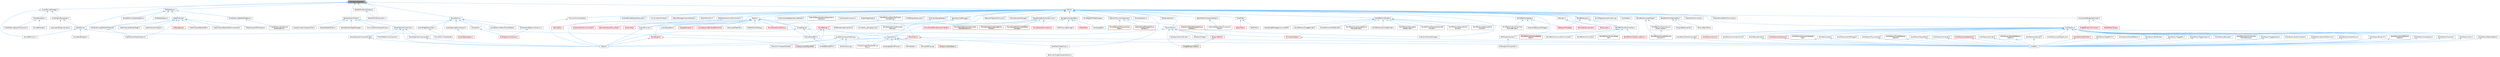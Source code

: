 digraph "AudioDeviceHandle.h"
{
 // INTERACTIVE_SVG=YES
 // LATEX_PDF_SIZE
  bgcolor="transparent";
  edge [fontname=Helvetica,fontsize=10,labelfontname=Helvetica,labelfontsize=10];
  node [fontname=Helvetica,fontsize=10,shape=box,height=0.2,width=0.4];
  Node1 [id="Node000001",label="AudioDeviceHandle.h",height=0.2,width=0.4,color="gray40", fillcolor="grey60", style="filled", fontcolor="black",tooltip=" "];
  Node1 -> Node2 [id="edge1_Node000001_Node000002",dir="back",color="steelblue1",style="solid",tooltip=" "];
  Node2 [id="Node000002",label="AudioDevice.h",height=0.2,width=0.4,color="grey40", fillcolor="white", style="filled",URL="$d7/ddb/AudioDevice_8h.html",tooltip=" "];
  Node2 -> Node3 [id="edge2_Node000002_Node000003",dir="back",color="steelblue1",style="solid",tooltip=" "];
  Node3 [id="Node000003",label="SoundDefinitions.h",height=0.2,width=0.4,color="grey40", fillcolor="white", style="filled",URL="$d4/da9/SoundDefinitions_8h.html",tooltip=" "];
  Node2 -> Node4 [id="edge3_Node000002_Node000004",dir="back",color="steelblue1",style="solid",tooltip=" "];
  Node4 [id="Node000004",label="SoundNodeDoppler.h",height=0.2,width=0.4,color="grey40", fillcolor="white", style="filled",URL="$d1/d51/SoundNodeDoppler_8h.html",tooltip=" "];
  Node2 -> Node5 [id="edge4_Node000002_Node000005",dir="back",color="steelblue1",style="solid",tooltip=" "];
  Node5 [id="Node000005",label="SoundSubmixGraphNode.h",height=0.2,width=0.4,color="grey40", fillcolor="white", style="filled",URL="$d5/d09/SoundSubmixGraphNode_8h.html",tooltip=" "];
  Node1 -> Node6 [id="edge5_Node000001_Node000006",dir="back",color="steelblue1",style="solid",tooltip=" "];
  Node6 [id="Node000006",label="AudioDeviceManager.h",height=0.2,width=0.4,color="grey40", fillcolor="white", style="filled",URL="$d2/ded/AudioDeviceManager_8h.html",tooltip=" "];
  Node6 -> Node7 [id="edge6_Node000006_Node000007",dir="back",color="steelblue1",style="solid",tooltip=" "];
  Node7 [id="Node000007",label="AudioEngineSubsystem.h",height=0.2,width=0.4,color="grey40", fillcolor="white", style="filled",URL="$d7/d17/AudioEngineSubsystem_8h.html",tooltip=" "];
  Node7 -> Node2 [id="edge7_Node000007_Node000002",dir="back",color="steelblue1",style="solid",tooltip=" "];
  Node7 -> Node8 [id="edge8_Node000007_Node000008",dir="back",color="steelblue1",style="solid",tooltip=" "];
  Node8 [id="Node000008",label="SubsystemBlueprintLibrary.h",height=0.2,width=0.4,color="grey40", fillcolor="white", style="filled",URL="$d1/dad/SubsystemBlueprintLibrary_8h.html",tooltip=" "];
  Node6 -> Node3 [id="edge9_Node000006_Node000003",dir="back",color="steelblue1",style="solid",tooltip=" "];
  Node6 -> Node9 [id="edge10_Node000006_Node000009",dir="back",color="steelblue1",style="solid",tooltip=" "];
  Node9 [id="Node000009",label="SoundGenerator.h",height=0.2,width=0.4,color="grey40", fillcolor="white", style="filled",URL="$d5/d12/Source_2Runtime_2Engine_2Classes_2Sound_2SoundGenerator_8h.html",tooltip=" "];
  Node9 -> Node10 [id="edge11_Node000009_Node000010",dir="back",color="steelblue1",style="solid",tooltip=" "];
  Node10 [id="Node000010",label="PixelStreamingAudioComponent.h",height=0.2,width=0.4,color="grey40", fillcolor="white", style="filled",URL="$df/d1c/PixelStreamingAudioComponent_8h.html",tooltip=" "];
  Node9 -> Node11 [id="edge12_Node000009_Node000011",dir="back",color="steelblue1",style="solid",tooltip=" "];
  Node11 [id="Node000011",label="SoundGenerator.h",height=0.2,width=0.4,color="grey40", fillcolor="white", style="filled",URL="$d8/d5b/Plugins_2Media_2PixelStreaming2_2Source_2PixelStreaming2_2Internal_2SoundGenerator_8h.html",tooltip=" "];
  Node1 -> Node12 [id="edge13_Node000001_Node000012",dir="back",color="steelblue1",style="solid",tooltip=" "];
  Node12 [id="Node000012",label="GameViewportClient.h",height=0.2,width=0.4,color="grey40", fillcolor="white", style="filled",URL="$d2/db9/GameViewportClient_8h.html",tooltip=" "];
  Node12 -> Node13 [id="edge14_Node000012_Node000013",dir="back",color="steelblue1",style="solid",tooltip=" "];
  Node13 [id="Node000013",label="CommonGameViewportClient.h",height=0.2,width=0.4,color="grey40", fillcolor="white", style="filled",URL="$da/dfc/CommonGameViewportClient_8h.html",tooltip=" "];
  Node12 -> Node14 [id="edge15_Node000012_Node000014",dir="back",color="steelblue1",style="solid",tooltip=" "];
  Node14 [id="Node000014",label="DisplayClusterViewportClient.h",height=0.2,width=0.4,color="grey40", fillcolor="white", style="filled",URL="$d5/de2/DisplayClusterViewportClient_8h.html",tooltip=" "];
  Node12 -> Node15 [id="edge16_Node000012_Node000015",dir="back",color="steelblue1",style="solid",tooltip=" "];
  Node15 [id="Node000015",label="EngineSharedPCH.h",height=0.2,width=0.4,color="grey40", fillcolor="white", style="filled",URL="$dc/dbb/EngineSharedPCH_8h.html",tooltip=" "];
  Node15 -> Node16 [id="edge17_Node000015_Node000016",dir="back",color="steelblue1",style="solid",tooltip=" "];
  Node16 [id="Node000016",label="UnrealEdSharedPCH.h",height=0.2,width=0.4,color="grey40", fillcolor="white", style="filled",URL="$d1/de6/UnrealEdSharedPCH_8h.html",tooltip=" "];
  Node12 -> Node17 [id="edge18_Node000012_Node000017",dir="back",color="steelblue1",style="solid",tooltip=" "];
  Node17 [id="Node000017",label="SGraphNodeK2Event.h",height=0.2,width=0.4,color="grey40", fillcolor="white", style="filled",URL="$de/d09/SGraphNodeK2Event_8h.html",tooltip=" "];
  Node12 -> Node18 [id="edge19_Node000012_Node000018",dir="back",color="steelblue1",style="solid",tooltip=" "];
  Node18 [id="Node000018",label="SceneCaptureComponent.h",height=0.2,width=0.4,color="grey40", fillcolor="white", style="filled",URL="$d2/d59/SceneCaptureComponent_8h.html",tooltip=" "];
  Node18 -> Node19 [id="edge20_Node000018_Node000019",dir="back",color="steelblue1",style="solid",tooltip=" "];
  Node19 [id="Node000019",label="Engine.h",height=0.2,width=0.4,color="grey40", fillcolor="white", style="filled",URL="$d1/d34/Public_2Engine_8h.html",tooltip=" "];
  Node18 -> Node20 [id="edge21_Node000018_Node000020",dir="back",color="steelblue1",style="solid",tooltip=" "];
  Node20 [id="Node000020",label="PlanarReflectionComponent.h",height=0.2,width=0.4,color="grey40", fillcolor="white", style="filled",URL="$db/d56/PlanarReflectionComponent_8h.html",tooltip=" "];
  Node18 -> Node21 [id="edge22_Node000018_Node000021",dir="back",color="steelblue1",style="solid",tooltip=" "];
  Node21 [id="Node000021",label="SceneCaptureComponent2D.h",height=0.2,width=0.4,color="grey40", fillcolor="white", style="filled",URL="$d1/dc3/SceneCaptureComponent2D_8h.html",tooltip=" "];
  Node21 -> Node19 [id="edge23_Node000021_Node000019",dir="back",color="steelblue1",style="solid",tooltip=" "];
  Node18 -> Node22 [id="edge24_Node000018_Node000022",dir="back",color="steelblue1",style="solid",tooltip=" "];
  Node22 [id="Node000022",label="SceneCaptureComponentCube.h",height=0.2,width=0.4,color="grey40", fillcolor="white", style="filled",URL="$db/d12/SceneCaptureComponentCube_8h.html",tooltip=" "];
  Node22 -> Node19 [id="edge25_Node000022_Node000019",dir="back",color="steelblue1",style="solid",tooltip=" "];
  Node12 -> Node23 [id="edge26_Node000012_Node000023",dir="back",color="steelblue1",style="solid",tooltip=" "];
  Node23 [id="Node000023",label="StereoRenderTargetManager.h",height=0.2,width=0.4,color="grey40", fillcolor="white", style="filled",URL="$d0/d18/StereoRenderTargetManager_8h.html",tooltip=" "];
  Node1 -> Node24 [id="edge27_Node000001_Node000024",dir="back",color="steelblue1",style="solid",tooltip=" "];
  Node24 [id="Node000024",label="MediaCapture.h",height=0.2,width=0.4,color="grey40", fillcolor="white", style="filled",URL="$d2/d9c/MediaCapture_8h.html",tooltip=" "];
  Node24 -> Node25 [id="edge28_Node000024_Node000025",dir="back",color="steelblue1",style="solid",tooltip=" "];
  Node25 [id="Node000025",label="FileMediaCapture.h",height=0.2,width=0.4,color="grey40", fillcolor="white", style="filled",URL="$da/d0b/FileMediaCapture_8h.html",tooltip=" "];
  Node24 -> Node26 [id="edge29_Node000024_Node000026",dir="back",color="steelblue1",style="solid",tooltip=" "];
  Node26 [id="Node000026",label="PixelStreaming2MediaIOCapture.h",height=0.2,width=0.4,color="grey40", fillcolor="white", style="filled",URL="$d3/d67/PixelStreaming2MediaIOCapture_8h.html",tooltip=" "];
  Node26 -> Node27 [id="edge30_Node000026_Node000027",dir="back",color="steelblue1",style="solid",tooltip=" "];
  Node27 [id="Node000027",label="VideoProducerMediaCapture.h",height=0.2,width=0.4,color="grey40", fillcolor="white", style="filled",URL="$db/df1/VideoProducerMediaCapture_8h.html",tooltip=" "];
  Node24 -> Node28 [id="edge31_Node000024_Node000028",dir="back",color="steelblue1",style="solid",tooltip=" "];
  Node28 [id="Node000028",label="PixelStreamingMediaIOCapture.h",height=0.2,width=0.4,color="grey40", fillcolor="white", style="filled",URL="$df/dfa/PixelStreamingMediaIOCapture_8h.html",tooltip=" "];
  Node28 -> Node29 [id="edge32_Node000028_Node000029",dir="back",color="steelblue1",style="solid",tooltip=" "];
  Node29 [id="Node000029",label="PixelStreamingVideoInput\lMediaCapture.h",height=0.2,width=0.4,color="grey40", fillcolor="white", style="filled",URL="$d1/dd3/PixelStreamingVideoInputMediaCapture_8h.html",tooltip=" "];
  Node24 -> Node30 [id="edge33_Node000024_Node000030",dir="back",color="steelblue1",style="solid",tooltip=" "];
  Node30 [id="Node000030",label="SharedMemoryMediaCapture.h",height=0.2,width=0.4,color="grey40", fillcolor="white", style="filled",URL="$d7/d60/SharedMemoryMediaCapture_8h.html",tooltip=" "];
  Node24 -> Node31 [id="edge34_Node000024_Node000031",dir="back",color="steelblue1",style="solid",tooltip=" "];
  Node31 [id="Node000031",label="VideoProducer.h",height=0.2,width=0.4,color="grey40", fillcolor="white", style="filled",URL="$da/d79/VideoProducer_8h.html",tooltip=" "];
  Node31 -> Node26 [id="edge35_Node000031_Node000026",dir="back",color="steelblue1",style="solid",tooltip=" "];
  Node31 -> Node32 [id="edge36_Node000031_Node000032",dir="back",color="steelblue1",style="solid",tooltip=" "];
  Node32 [id="Node000032",label="VideoCapturer.h",height=0.2,width=0.4,color="red", fillcolor="#FFF0F0", style="filled",URL="$d0/da2/VideoCapturer_8h.html",tooltip=" "];
  Node31 -> Node38 [id="edge37_Node000031_Node000038",dir="back",color="steelblue1",style="solid",tooltip=" "];
  Node38 [id="Node000038",label="VideoProducerBackBuffer.h",height=0.2,width=0.4,color="grey40", fillcolor="white", style="filled",URL="$d0/d18/VideoProducerBackBuffer_8h.html",tooltip=" "];
  Node31 -> Node39 [id="edge38_Node000031_Node000039",dir="back",color="steelblue1",style="solid",tooltip=" "];
  Node39 [id="Node000039",label="VideoProducerBackBufferComposited.h",height=0.2,width=0.4,color="grey40", fillcolor="white", style="filled",URL="$d5/d3e/VideoProducerBackBufferComposited_8h.html",tooltip=" "];
  Node31 -> Node27 [id="edge39_Node000031_Node000027",dir="back",color="steelblue1",style="solid",tooltip=" "];
  Node31 -> Node40 [id="edge40_Node000031_Node000040",dir="back",color="steelblue1",style="solid",tooltip=" "];
  Node40 [id="Node000040",label="VideoProducerPIEViewport.h",height=0.2,width=0.4,color="grey40", fillcolor="white", style="filled",URL="$dc/df8/VideoProducerPIEViewport_8h.html",tooltip=" "];
  Node31 -> Node41 [id="edge41_Node000031_Node000041",dir="back",color="steelblue1",style="solid",tooltip=" "];
  Node41 [id="Node000041",label="VideoProducerRenderTarget.h",height=0.2,width=0.4,color="grey40", fillcolor="white", style="filled",URL="$de/df9/VideoProducerRenderTarget_8h.html",tooltip=" "];
  Node31 -> Node42 [id="edge42_Node000031_Node000042",dir="back",color="steelblue1",style="solid",tooltip=" "];
  Node42 [id="Node000042",label="VideoProducerViewport.h",height=0.2,width=0.4,color="grey40", fillcolor="white", style="filled",URL="$d8/d79/VideoProducerViewport_8h.html",tooltip=" "];
  Node1 -> Node43 [id="edge43_Node000001_Node000043",dir="back",color="steelblue1",style="solid",tooltip=" "];
  Node43 [id="Node000043",label="MediaIOCoreAudioOutput.h",height=0.2,width=0.4,color="grey40", fillcolor="white", style="filled",URL="$d5/d5d/MediaIOCoreAudioOutput_8h.html",tooltip=" "];
  Node43 -> Node44 [id="edge44_Node000043_Node000044",dir="back",color="steelblue1",style="solid",tooltip=" "];
  Node44 [id="Node000044",label="MediaIOCoreSubsystem.h",height=0.2,width=0.4,color="grey40", fillcolor="white", style="filled",URL="$de/dd6/MediaIOCoreSubsystem_8h.html",tooltip=" "];
  Node1 -> Node44 [id="edge45_Node000001_Node000044",dir="back",color="steelblue1",style="solid",tooltip=" "];
  Node1 -> Node45 [id="edge46_Node000001_Node000045",dir="back",color="steelblue1",style="solid",tooltip=" "];
  Node45 [id="Node000045",label="SoundSubmix.h",height=0.2,width=0.4,color="grey40", fillcolor="white", style="filled",URL="$d9/db4/SoundSubmix_8h.html",tooltip=" "];
  Node45 -> Node46 [id="edge47_Node000045_Node000046",dir="back",color="steelblue1",style="solid",tooltip=" "];
  Node46 [id="Node000046",label="AudioSpectrogramViewport.h",height=0.2,width=0.4,color="grey40", fillcolor="white", style="filled",URL="$d9/d19/AudioSpectrogramViewport_8h.html",tooltip=" "];
  Node46 -> Node47 [id="edge48_Node000046_Node000047",dir="back",color="steelblue1",style="solid",tooltip=" "];
  Node47 [id="Node000047",label="SAudioSpectrogram.h",height=0.2,width=0.4,color="red", fillcolor="#FFF0F0", style="filled",URL="$dc/de0/SAudioSpectrogram_8h.html",tooltip=" "];
  Node45 -> Node49 [id="edge49_Node000045_Node000049",dir="back",color="steelblue1",style="solid",tooltip=" "];
  Node49 [id="Node000049",label="AudioWidgetSubsystem.h",height=0.2,width=0.4,color="grey40", fillcolor="white", style="filled",URL="$de/d1b/AudioWidgetSubsystem_8h.html",tooltip=" "];
  Node49 -> Node5 [id="edge50_Node000049_Node000005",dir="back",color="steelblue1",style="solid",tooltip=" "];
  Node45 -> Node50 [id="edge51_Node000045_Node000050",dir="back",color="steelblue1",style="solid",tooltip=" "];
  Node50 [id="Node000050",label="ConstantQ.h",height=0.2,width=0.4,color="grey40", fillcolor="white", style="filled",URL="$de/d9f/ConstantQ_8h.html",tooltip=" "];
  Node50 -> Node51 [id="edge52_Node000050_Node000051",dir="back",color="steelblue1",style="solid",tooltip=" "];
  Node51 [id="Node000051",label="AudioSpectrumAnalyzer.h",height=0.2,width=0.4,color="red", fillcolor="#FFF0F0", style="filled",URL="$de/dae/AudioSpectrumAnalyzer_8h.html",tooltip=" "];
  Node45 -> Node52 [id="edge53_Node000045_Node000052",dir="back",color="steelblue1",style="solid",tooltip=" "];
  Node52 [id="Node000052",label="SoundSubmixDefaultColorPalette.h",height=0.2,width=0.4,color="grey40", fillcolor="white", style="filled",URL="$d0/df9/SoundSubmixDefaultColorPalette_8h.html",tooltip=" "];
  Node45 -> Node5 [id="edge54_Node000045_Node000005",dir="back",color="steelblue1",style="solid",tooltip=" "];
  Node45 -> Node53 [id="edge55_Node000045_Node000053",dir="back",color="steelblue1",style="solid",tooltip=" "];
  Node53 [id="Node000053",label="SynesthesiaSpectrumAnalysis.h",height=0.2,width=0.4,color="grey40", fillcolor="white", style="filled",URL="$d7/d2c/SynesthesiaSpectrumAnalysis_8h.html",tooltip=" "];
  Node53 -> Node51 [id="edge56_Node000053_Node000051",dir="back",color="steelblue1",style="solid",tooltip=" "];
  Node1 -> Node54 [id="edge57_Node000001_Node000054",dir="back",color="steelblue1",style="solid",tooltip=" "];
  Node54 [id="Node000054",label="World.h",height=0.2,width=0.4,color="grey40", fillcolor="white", style="filled",URL="$dd/d5b/World_8h.html",tooltip=" "];
  Node54 -> Node55 [id="edge58_Node000054_Node000055",dir="back",color="steelblue1",style="solid",tooltip=" "];
  Node55 [id="Node000055",label="AIPerceptionSystem.h",height=0.2,width=0.4,color="grey40", fillcolor="white", style="filled",URL="$d0/d08/AIPerceptionSystem_8h.html",tooltip=" "];
  Node55 -> Node56 [id="edge59_Node000055_Node000056",dir="back",color="steelblue1",style="solid",tooltip=" "];
  Node56 [id="Node000056",label="AIPerceptionComponent.h",height=0.2,width=0.4,color="grey40", fillcolor="white", style="filled",URL="$d6/d0a/AIPerceptionComponent_8h.html",tooltip=" "];
  Node54 -> Node57 [id="edge60_Node000054_Node000057",dir="back",color="steelblue1",style="solid",tooltip=" "];
  Node57 [id="Node000057",label="AISystem.h",height=0.2,width=0.4,color="grey40", fillcolor="white", style="filled",URL="$d0/d71/AISystem_8h.html",tooltip=" "];
  Node57 -> Node58 [id="edge61_Node000057_Node000058",dir="back",color="steelblue1",style="solid",tooltip=" "];
  Node58 [id="Node000058",label="AISubsystem.h",height=0.2,width=0.4,color="red", fillcolor="#FFF0F0", style="filled",URL="$d0/d50/AISubsystem_8h.html",tooltip=" "];
  Node58 -> Node55 [id="edge62_Node000058_Node000055",dir="back",color="steelblue1",style="solid",tooltip=" "];
  Node57 -> Node60 [id="edge63_Node000057_Node000060",dir="back",color="steelblue1",style="solid",tooltip=" "];
  Node60 [id="Node000060",label="BlackboardComponent.h",height=0.2,width=0.4,color="red", fillcolor="#FFF0F0", style="filled",URL="$d9/d2d/BlackboardComponent_8h.html",tooltip=" "];
  Node54 -> Node86 [id="edge64_Node000054_Node000086",dir="back",color="steelblue1",style="solid",tooltip=" "];
  Node86 [id="Node000086",label="ActorFactory.h",height=0.2,width=0.4,color="grey40", fillcolor="white", style="filled",URL="$d7/dae/ActorFactory_8h.html",tooltip=" "];
  Node86 -> Node87 [id="edge65_Node000086_Node000087",dir="back",color="steelblue1",style="solid",tooltip=" "];
  Node87 [id="Node000087",label="ActorFactoryAmbientSound.h",height=0.2,width=0.4,color="grey40", fillcolor="white", style="filled",URL="$dc/d73/ActorFactoryAmbientSound_8h.html",tooltip=" "];
  Node87 -> Node88 [id="edge66_Node000087_Node000088",dir="back",color="steelblue1",style="solid",tooltip=" "];
  Node88 [id="Node000088",label="UnrealEd.h",height=0.2,width=0.4,color="grey40", fillcolor="white", style="filled",URL="$d2/d5f/UnrealEd_8h.html",tooltip=" "];
  Node86 -> Node89 [id="edge67_Node000086_Node000089",dir="back",color="steelblue1",style="solid",tooltip=" "];
  Node89 [id="Node000089",label="ActorFactoryBlueprint.h",height=0.2,width=0.4,color="grey40", fillcolor="white", style="filled",URL="$d8/df5/ActorFactoryBlueprint_8h.html",tooltip=" "];
  Node89 -> Node88 [id="edge68_Node000089_Node000088",dir="back",color="steelblue1",style="solid",tooltip=" "];
  Node86 -> Node90 [id="edge69_Node000086_Node000090",dir="back",color="steelblue1",style="solid",tooltip=" "];
  Node90 [id="Node000090",label="ActorFactoryBoxReflection\lCapture.h",height=0.2,width=0.4,color="grey40", fillcolor="white", style="filled",URL="$dd/d97/ActorFactoryBoxReflectionCapture_8h.html",tooltip=" "];
  Node90 -> Node88 [id="edge70_Node000090_Node000088",dir="back",color="steelblue1",style="solid",tooltip=" "];
  Node86 -> Node91 [id="edge71_Node000086_Node000091",dir="back",color="steelblue1",style="solid",tooltip=" "];
  Node91 [id="Node000091",label="ActorFactoryCacheManager.h",height=0.2,width=0.4,color="grey40", fillcolor="white", style="filled",URL="$da/d58/ActorFactoryCacheManager_8h.html",tooltip=" "];
  Node86 -> Node92 [id="edge72_Node000086_Node000092",dir="back",color="steelblue1",style="solid",tooltip=" "];
  Node92 [id="Node000092",label="ActorFactoryCameraActor.h",height=0.2,width=0.4,color="grey40", fillcolor="white", style="filled",URL="$df/db7/ActorFactoryCameraActor_8h.html",tooltip=" "];
  Node92 -> Node88 [id="edge73_Node000092_Node000088",dir="back",color="steelblue1",style="solid",tooltip=" "];
  Node86 -> Node93 [id="edge74_Node000086_Node000093",dir="back",color="steelblue1",style="solid",tooltip=" "];
  Node93 [id="Node000093",label="ActorFactoryCharacter.h",height=0.2,width=0.4,color="grey40", fillcolor="white", style="filled",URL="$d9/db9/ActorFactoryCharacter_8h.html",tooltip=" "];
  Node93 -> Node88 [id="edge75_Node000093_Node000088",dir="back",color="steelblue1",style="solid",tooltip=" "];
  Node86 -> Node94 [id="edge76_Node000086_Node000094",dir="back",color="steelblue1",style="solid",tooltip=" "];
  Node94 [id="Node000094",label="ActorFactoryClass.h",height=0.2,width=0.4,color="grey40", fillcolor="white", style="filled",URL="$d8/df5/ActorFactoryClass_8h.html",tooltip=" "];
  Node94 -> Node88 [id="edge77_Node000094_Node000088",dir="back",color="steelblue1",style="solid",tooltip=" "];
  Node86 -> Node95 [id="edge78_Node000086_Node000095",dir="back",color="steelblue1",style="solid",tooltip=" "];
  Node95 [id="Node000095",label="ActorFactoryDeferredDecal.h",height=0.2,width=0.4,color="grey40", fillcolor="white", style="filled",URL="$d3/db3/ActorFactoryDeferredDecal_8h.html",tooltip=" "];
  Node95 -> Node88 [id="edge79_Node000095_Node000088",dir="back",color="steelblue1",style="solid",tooltip=" "];
  Node86 -> Node96 [id="edge80_Node000086_Node000096",dir="back",color="steelblue1",style="solid",tooltip=" "];
  Node96 [id="Node000096",label="ActorFactoryDirectionalLight.h",height=0.2,width=0.4,color="grey40", fillcolor="white", style="filled",URL="$d3/d54/ActorFactoryDirectionalLight_8h.html",tooltip=" "];
  Node96 -> Node88 [id="edge81_Node000096_Node000088",dir="back",color="steelblue1",style="solid",tooltip=" "];
  Node86 -> Node97 [id="edge82_Node000086_Node000097",dir="back",color="steelblue1",style="solid",tooltip=" "];
  Node97 [id="Node000097",label="ActorFactoryEmitter.h",height=0.2,width=0.4,color="grey40", fillcolor="white", style="filled",URL="$df/d95/ActorFactoryEmitter_8h.html",tooltip=" "];
  Node97 -> Node88 [id="edge83_Node000097_Node000088",dir="back",color="steelblue1",style="solid",tooltip=" "];
  Node86 -> Node98 [id="edge84_Node000086_Node000098",dir="back",color="steelblue1",style="solid",tooltip=" "];
  Node98 [id="Node000098",label="ActorFactoryEmptyActor.h",height=0.2,width=0.4,color="red", fillcolor="#FFF0F0", style="filled",URL="$df/d92/ActorFactoryEmptyActor_8h.html",tooltip=" "];
  Node98 -> Node88 [id="edge85_Node000098_Node000088",dir="back",color="steelblue1",style="solid",tooltip=" "];
  Node86 -> Node100 [id="edge86_Node000086_Node000100",dir="back",color="steelblue1",style="solid",tooltip=" "];
  Node100 [id="Node000100",label="ActorFactoryExponentialHeight\lFog.h",height=0.2,width=0.4,color="grey40", fillcolor="white", style="filled",URL="$de/d15/ActorFactoryExponentialHeightFog_8h.html",tooltip=" "];
  Node100 -> Node88 [id="edge87_Node000100_Node000088",dir="back",color="steelblue1",style="solid",tooltip=" "];
  Node86 -> Node101 [id="edge88_Node000086_Node000101",dir="back",color="steelblue1",style="solid",tooltip=" "];
  Node101 [id="Node000101",label="ActorFactoryLocalFogVolume.h",height=0.2,width=0.4,color="grey40", fillcolor="white", style="filled",URL="$dc/db2/ActorFactoryLocalFogVolume_8h.html",tooltip=" "];
  Node86 -> Node102 [id="edge89_Node000086_Node000102",dir="back",color="steelblue1",style="solid",tooltip=" "];
  Node102 [id="Node000102",label="ActorFactoryNote.h",height=0.2,width=0.4,color="grey40", fillcolor="white", style="filled",URL="$da/d8c/ActorFactoryNote_8h.html",tooltip=" "];
  Node102 -> Node88 [id="edge90_Node000102_Node000088",dir="back",color="steelblue1",style="solid",tooltip=" "];
  Node86 -> Node103 [id="edge91_Node000086_Node000103",dir="back",color="steelblue1",style="solid",tooltip=" "];
  Node103 [id="Node000103",label="ActorFactoryPhysicsAsset.h",height=0.2,width=0.4,color="grey40", fillcolor="white", style="filled",URL="$d0/d58/ActorFactoryPhysicsAsset_8h.html",tooltip=" "];
  Node103 -> Node88 [id="edge92_Node000103_Node000088",dir="back",color="steelblue1",style="solid",tooltip=" "];
  Node86 -> Node104 [id="edge93_Node000086_Node000104",dir="back",color="steelblue1",style="solid",tooltip=" "];
  Node104 [id="Node000104",label="ActorFactoryPlanarReflection.h",height=0.2,width=0.4,color="grey40", fillcolor="white", style="filled",URL="$d0/d1d/ActorFactoryPlanarReflection_8h.html",tooltip=" "];
  Node86 -> Node105 [id="edge94_Node000086_Node000105",dir="back",color="steelblue1",style="solid",tooltip=" "];
  Node105 [id="Node000105",label="ActorFactoryPlaneReflection\lCapture.h",height=0.2,width=0.4,color="grey40", fillcolor="white", style="filled",URL="$d8/dfd/ActorFactoryPlaneReflectionCapture_8h.html",tooltip=" "];
  Node105 -> Node88 [id="edge95_Node000105_Node000088",dir="back",color="steelblue1",style="solid",tooltip=" "];
  Node86 -> Node106 [id="edge96_Node000086_Node000106",dir="back",color="steelblue1",style="solid",tooltip=" "];
  Node106 [id="Node000106",label="ActorFactoryPlayerStart.h",height=0.2,width=0.4,color="grey40", fillcolor="white", style="filled",URL="$d8/d7e/ActorFactoryPlayerStart_8h.html",tooltip=" "];
  Node106 -> Node88 [id="edge97_Node000106_Node000088",dir="back",color="steelblue1",style="solid",tooltip=" "];
  Node86 -> Node107 [id="edge98_Node000086_Node000107",dir="back",color="steelblue1",style="solid",tooltip=" "];
  Node107 [id="Node000107",label="ActorFactoryPointLight.h",height=0.2,width=0.4,color="grey40", fillcolor="white", style="filled",URL="$d5/d37/ActorFactoryPointLight_8h.html",tooltip=" "];
  Node107 -> Node88 [id="edge99_Node000107_Node000088",dir="back",color="steelblue1",style="solid",tooltip=" "];
  Node86 -> Node108 [id="edge100_Node000086_Node000108",dir="back",color="steelblue1",style="solid",tooltip=" "];
  Node108 [id="Node000108",label="ActorFactoryRectLight.h",height=0.2,width=0.4,color="grey40", fillcolor="white", style="filled",URL="$d1/d97/ActorFactoryRectLight_8h.html",tooltip=" "];
  Node86 -> Node109 [id="edge101_Node000086_Node000109",dir="back",color="steelblue1",style="solid",tooltip=" "];
  Node109 [id="Node000109",label="ActorFactoryRuntimeVirtual\lTextureVolume.h",height=0.2,width=0.4,color="grey40", fillcolor="white", style="filled",URL="$d6/dd7/ActorFactoryRuntimeVirtualTextureVolume_8h.html",tooltip=" "];
  Node86 -> Node110 [id="edge102_Node000086_Node000110",dir="back",color="steelblue1",style="solid",tooltip=" "];
  Node110 [id="Node000110",label="ActorFactorySkeletalMesh.h",height=0.2,width=0.4,color="red", fillcolor="#FFF0F0", style="filled",URL="$d7/dbb/ActorFactorySkeletalMesh_8h.html",tooltip=" "];
  Node110 -> Node88 [id="edge103_Node000110_Node000088",dir="back",color="steelblue1",style="solid",tooltip=" "];
  Node86 -> Node112 [id="edge104_Node000086_Node000112",dir="back",color="steelblue1",style="solid",tooltip=" "];
  Node112 [id="Node000112",label="ActorFactorySkyAtmosphere.h",height=0.2,width=0.4,color="grey40", fillcolor="white", style="filled",URL="$d2/d7c/ActorFactorySkyAtmosphere_8h.html",tooltip=" "];
  Node86 -> Node113 [id="edge105_Node000086_Node000113",dir="back",color="steelblue1",style="solid",tooltip=" "];
  Node113 [id="Node000113",label="ActorFactorySkyLight.h",height=0.2,width=0.4,color="grey40", fillcolor="white", style="filled",URL="$d2/d21/ActorFactorySkyLight_8h.html",tooltip=" "];
  Node113 -> Node88 [id="edge106_Node000113_Node000088",dir="back",color="steelblue1",style="solid",tooltip=" "];
  Node86 -> Node114 [id="edge107_Node000086_Node000114",dir="back",color="steelblue1",style="solid",tooltip=" "];
  Node114 [id="Node000114",label="ActorFactorySphereReflection\lCapture.h",height=0.2,width=0.4,color="grey40", fillcolor="white", style="filled",URL="$de/db8/ActorFactorySphereReflectionCapture_8h.html",tooltip=" "];
  Node114 -> Node88 [id="edge108_Node000114_Node000088",dir="back",color="steelblue1",style="solid",tooltip=" "];
  Node86 -> Node115 [id="edge109_Node000086_Node000115",dir="back",color="steelblue1",style="solid",tooltip=" "];
  Node115 [id="Node000115",label="ActorFactorySpotLight.h",height=0.2,width=0.4,color="grey40", fillcolor="white", style="filled",URL="$d6/d7f/ActorFactorySpotLight_8h.html",tooltip=" "];
  Node115 -> Node88 [id="edge110_Node000115_Node000088",dir="back",color="steelblue1",style="solid",tooltip=" "];
  Node86 -> Node116 [id="edge111_Node000086_Node000116",dir="back",color="steelblue1",style="solid",tooltip=" "];
  Node116 [id="Node000116",label="ActorFactoryStaticMesh.h",height=0.2,width=0.4,color="red", fillcolor="#FFF0F0", style="filled",URL="$d2/dd1/ActorFactoryStaticMesh_8h.html",tooltip=" "];
  Node116 -> Node88 [id="edge112_Node000116_Node000088",dir="back",color="steelblue1",style="solid",tooltip=" "];
  Node86 -> Node119 [id="edge113_Node000086_Node000119",dir="back",color="steelblue1",style="solid",tooltip=" "];
  Node119 [id="Node000119",label="ActorFactoryTargetPoint.h",height=0.2,width=0.4,color="grey40", fillcolor="white", style="filled",URL="$db/d69/ActorFactoryTargetPoint_8h.html",tooltip=" "];
  Node119 -> Node88 [id="edge114_Node000119_Node000088",dir="back",color="steelblue1",style="solid",tooltip=" "];
  Node86 -> Node120 [id="edge115_Node000086_Node000120",dir="back",color="steelblue1",style="solid",tooltip=" "];
  Node120 [id="Node000120",label="ActorFactoryTextRender.h",height=0.2,width=0.4,color="grey40", fillcolor="white", style="filled",URL="$d8/d4c/ActorFactoryTextRender_8h.html",tooltip=" "];
  Node120 -> Node88 [id="edge116_Node000120_Node000088",dir="back",color="steelblue1",style="solid",tooltip=" "];
  Node86 -> Node121 [id="edge117_Node000086_Node000121",dir="back",color="steelblue1",style="solid",tooltip=" "];
  Node121 [id="Node000121",label="ActorFactoryTriggerBox.h",height=0.2,width=0.4,color="grey40", fillcolor="white", style="filled",URL="$d9/dbe/ActorFactoryTriggerBox_8h.html",tooltip=" "];
  Node121 -> Node88 [id="edge118_Node000121_Node000088",dir="back",color="steelblue1",style="solid",tooltip=" "];
  Node86 -> Node122 [id="edge119_Node000086_Node000122",dir="back",color="steelblue1",style="solid",tooltip=" "];
  Node122 [id="Node000122",label="ActorFactoryTriggerCapsule.h",height=0.2,width=0.4,color="grey40", fillcolor="white", style="filled",URL="$dd/d0f/ActorFactoryTriggerCapsule_8h.html",tooltip=" "];
  Node122 -> Node88 [id="edge120_Node000122_Node000088",dir="back",color="steelblue1",style="solid",tooltip=" "];
  Node86 -> Node123 [id="edge121_Node000086_Node000123",dir="back",color="steelblue1",style="solid",tooltip=" "];
  Node123 [id="Node000123",label="ActorFactoryTriggerSphere.h",height=0.2,width=0.4,color="grey40", fillcolor="white", style="filled",URL="$d9/dbe/ActorFactoryTriggerSphere_8h.html",tooltip=" "];
  Node123 -> Node88 [id="edge122_Node000123_Node000088",dir="back",color="steelblue1",style="solid",tooltip=" "];
  Node86 -> Node124 [id="edge123_Node000086_Node000124",dir="back",color="steelblue1",style="solid",tooltip=" "];
  Node124 [id="Node000124",label="ActorFactoryVectorFieldVolume.h",height=0.2,width=0.4,color="grey40", fillcolor="white", style="filled",URL="$d9/d89/ActorFactoryVectorFieldVolume_8h.html",tooltip=" "];
  Node124 -> Node88 [id="edge124_Node000124_Node000088",dir="back",color="steelblue1",style="solid",tooltip=" "];
  Node86 -> Node125 [id="edge125_Node000086_Node000125",dir="back",color="steelblue1",style="solid",tooltip=" "];
  Node125 [id="Node000125",label="ActorFactoryVolume.h",height=0.2,width=0.4,color="red", fillcolor="#FFF0F0", style="filled",URL="$df/d08/ActorFactoryVolume_8h.html",tooltip=" "];
  Node86 -> Node129 [id="edge126_Node000086_Node000129",dir="back",color="steelblue1",style="solid",tooltip=" "];
  Node129 [id="Node000129",label="ActorFactoryVolumetricCloud.h",height=0.2,width=0.4,color="grey40", fillcolor="white", style="filled",URL="$d5/da1/ActorFactoryVolumetricCloud_8h.html",tooltip=" "];
  Node86 -> Node88 [id="edge127_Node000086_Node000088",dir="back",color="steelblue1",style="solid",tooltip=" "];
  Node54 -> Node130 [id="edge128_Node000054_Node000130",dir="back",color="steelblue1",style="solid",tooltip=" "];
  Node130 [id="Node000130",label="AsyncRegisterLevelContext.cpp",height=0.2,width=0.4,color="grey40", fillcolor="white", style="filled",URL="$da/df8/AsyncRegisterLevelContext_8cpp.html",tooltip=" "];
  Node54 -> Node131 [id="edge129_Node000054_Node000131",dir="back",color="steelblue1",style="solid",tooltip=" "];
  Node131 [id="Node000131",label="AudioMeter.h",height=0.2,width=0.4,color="grey40", fillcolor="white", style="filled",URL="$de/db0/AudioMeter_8h.html",tooltip=" "];
  Node54 -> Node132 [id="edge130_Node000054_Node000132",dir="back",color="steelblue1",style="solid",tooltip=" "];
  Node132 [id="Node000132",label="BaseMeshFromSplinesTool.h",height=0.2,width=0.4,color="grey40", fillcolor="white", style="filled",URL="$da/d31/BaseMeshFromSplinesTool_8h.html",tooltip=" "];
  Node132 -> Node133 [id="edge131_Node000132_Node000133",dir="back",color="steelblue1",style="solid",tooltip=" "];
  Node133 [id="Node000133",label="RevolveSplineTool.h",height=0.2,width=0.4,color="grey40", fillcolor="white", style="filled",URL="$d3/d36/RevolveSplineTool_8h.html",tooltip=" "];
  Node132 -> Node134 [id="edge132_Node000132_Node000134",dir="back",color="steelblue1",style="solid",tooltip=" "];
  Node134 [id="Node000134",label="TriangulateSplinesTool.h",height=0.2,width=0.4,color="grey40", fillcolor="white", style="filled",URL="$d9/de6/TriangulateSplinesTool_8h.html",tooltip=" "];
  Node54 -> Node135 [id="edge133_Node000054_Node000135",dir="back",color="steelblue1",style="solid",tooltip=" "];
  Node135 [id="Node000135",label="BookMarkTypeActions.h",height=0.2,width=0.4,color="grey40", fillcolor="white", style="filled",URL="$d0/d2f/BookMarkTypeActions_8h.html",tooltip=" "];
  Node135 -> Node136 [id="edge134_Node000135_Node000136",dir="back",color="steelblue1",style="solid",tooltip=" "];
  Node136 [id="Node000136",label="BookmarkSingleViewportActions.h",height=0.2,width=0.4,color="grey40", fillcolor="white", style="filled",URL="$d3/dd5/BookmarkSingleViewportActions_8h.html",tooltip=" "];
  Node54 -> Node137 [id="edge135_Node000054_Node000137",dir="back",color="steelblue1",style="solid",tooltip=" "];
  Node137 [id="Node000137",label="ChaosFleshCommands.h",height=0.2,width=0.4,color="grey40", fillcolor="white", style="filled",URL="$d9/db1/ChaosFleshCommands_8h.html",tooltip=" "];
  Node54 -> Node138 [id="edge136_Node000054_Node000138",dir="back",color="steelblue1",style="solid",tooltip=" "];
  Node138 [id="Node000138",label="ChaosSimModuleManager.h",height=0.2,width=0.4,color="grey40", fillcolor="white", style="filled",URL="$d7/dd1/ChaosSimModuleManager_8h.html",tooltip=" "];
  Node54 -> Node139 [id="edge137_Node000054_Node000139",dir="back",color="steelblue1",style="solid",tooltip=" "];
  Node139 [id="Node000139",label="ChaosVehiclesEditorCommands.h",height=0.2,width=0.4,color="grey40", fillcolor="white", style="filled",URL="$de/dbf/ChaosVehiclesEditorCommands_8h.html",tooltip=" "];
  Node54 -> Node140 [id="edge138_Node000054_Node000140",dir="back",color="steelblue1",style="solid",tooltip=" "];
  Node140 [id="Node000140",label="ComponentReregisterContext.h",height=0.2,width=0.4,color="grey40", fillcolor="white", style="filled",URL="$de/d6e/ComponentReregisterContext_8h.html",tooltip=" "];
  Node140 -> Node141 [id="edge139_Node000140_Node000141",dir="back",color="steelblue1",style="solid",tooltip=" "];
  Node141 [id="Node000141",label="SkeletalMeshTypes.h",height=0.2,width=0.4,color="red", fillcolor="#FFF0F0", style="filled",URL="$d5/d0c/SkeletalMeshTypes_8h.html",tooltip=" "];
  Node140 -> Node182 [id="edge140_Node000140_Node000182",dir="back",color="steelblue1",style="solid",tooltip=" "];
  Node182 [id="Node000182",label="WidgetBlueprintCompiler.h",height=0.2,width=0.4,color="red", fillcolor="#FFF0F0", style="filled",URL="$d9/d6b/WidgetBlueprintCompiler_8h.html",tooltip=" "];
  Node54 -> Node185 [id="edge141_Node000054_Node000185",dir="back",color="steelblue1",style="solid",tooltip=" "];
  Node185 [id="Node000185",label="ContentBundleEngineSubsystem.h",height=0.2,width=0.4,color="grey40", fillcolor="white", style="filled",URL="$d5/d9b/ContentBundleEngineSubsystem_8h.html",tooltip=" "];
  Node54 -> Node186 [id="edge142_Node000054_Node000186",dir="back",color="steelblue1",style="solid",tooltip=" "];
  Node186 [id="Node000186",label="CurveLinearColorAtlas.h",height=0.2,width=0.4,color="grey40", fillcolor="white", style="filled",URL="$dd/d63/CurveLinearColorAtlas_8h.html",tooltip=" "];
  Node54 -> Node187 [id="edge143_Node000054_Node000187",dir="back",color="steelblue1",style="solid",tooltip=" "];
  Node187 [id="Node000187",label="DefaultManagerInstanceTracker.h",height=0.2,width=0.4,color="grey40", fillcolor="white", style="filled",URL="$d4/d29/DefaultManagerInstanceTracker_8h.html",tooltip=" "];
  Node54 -> Node188 [id="edge144_Node000054_Node000188",dir="back",color="steelblue1",style="solid",tooltip=" "];
  Node188 [id="Node000188",label="EdModeInteractiveToolsContext.h",height=0.2,width=0.4,color="grey40", fillcolor="white", style="filled",URL="$d7/da4/EdModeInteractiveToolsContext_8h.html",tooltip=" "];
  Node188 -> Node189 [id="edge145_Node000188_Node000189",dir="back",color="steelblue1",style="solid",tooltip=" "];
  Node189 [id="Node000189",label="FractureTool.h",height=0.2,width=0.4,color="red", fillcolor="#FFF0F0", style="filled",URL="$d4/d30/FractureTool_8h.html",tooltip=" "];
  Node54 -> Node191 [id="edge146_Node000054_Node000191",dir="back",color="steelblue1",style="solid",tooltip=" "];
  Node191 [id="Node000191",label="EditorWorldUtils.h",height=0.2,width=0.4,color="grey40", fillcolor="white", style="filled",URL="$dc/d0a/EditorWorldUtils_8h.html",tooltip=" "];
  Node54 -> Node192 [id="edge147_Node000054_Node000192",dir="back",color="steelblue1",style="solid",tooltip=" "];
  Node192 [id="Node000192",label="Engine.h",height=0.2,width=0.4,color="grey40", fillcolor="white", style="filled",URL="$d0/de7/Classes_2Engine_2Engine_8h.html",tooltip=" "];
  Node192 -> Node193 [id="edge148_Node000192_Node000193",dir="back",color="steelblue1",style="solid",tooltip=" "];
  Node193 [id="Node000193",label="AudioDebugDraw.h",height=0.2,width=0.4,color="grey40", fillcolor="white", style="filled",URL="$df/d56/AudioDebugDraw_8h.html",tooltip=" "];
  Node192 -> Node194 [id="edge149_Node000192_Node000194",dir="back",color="steelblue1",style="solid",tooltip=" "];
  Node194 [id="Node000194",label="ChangeTransactor.h",height=0.2,width=0.4,color="red", fillcolor="#FFF0F0", style="filled",URL="$d6/da1/ChangeTransactor_8h.html",tooltip=" "];
  Node192 -> Node360 [id="edge150_Node000192_Node000360",dir="back",color="steelblue1",style="solid",tooltip=" "];
  Node360 [id="Node000360",label="EditorEngine.h",height=0.2,width=0.4,color="red", fillcolor="#FFF0F0", style="filled",URL="$da/d0c/EditorEngine_8h.html",tooltip=" "];
  Node360 -> Node135 [id="edge151_Node000360_Node000135",dir="back",color="steelblue1",style="solid",tooltip=" "];
  Node360 -> Node88 [id="edge152_Node000360_Node000088",dir="back",color="steelblue1",style="solid",tooltip=" "];
  Node360 -> Node16 [id="edge153_Node000360_Node000016",dir="back",color="steelblue1",style="solid",tooltip=" "];
  Node192 -> Node19 [id="edge154_Node000192_Node000019",dir="back",color="steelblue1",style="solid",tooltip=" "];
  Node192 -> Node15 [id="edge155_Node000192_Node000015",dir="back",color="steelblue1",style="solid",tooltip=" "];
  Node192 -> Node497 [id="edge156_Node000192_Node000497",dir="back",color="steelblue1",style="solid",tooltip=" "];
  Node497 [id="Node000497",label="GameEngine.h",height=0.2,width=0.4,color="red", fillcolor="#FFF0F0", style="filled",URL="$d7/d1f/GameEngine_8h.html",tooltip=" "];
  Node497 -> Node364 [id="edge157_Node000497_Node000364",dir="back",color="steelblue1",style="solid",tooltip=" "];
  Node364 [id="Node000364",label="DisplayClusterObjectRef.h",height=0.2,width=0.4,color="red", fillcolor="#FFF0F0", style="filled",URL="$d9/d87/DisplayClusterObjectRef_8h.html",tooltip=" "];
  Node497 -> Node19 [id="edge158_Node000497_Node000019",dir="back",color="steelblue1",style="solid",tooltip=" "];
  Node192 -> Node499 [id="edge159_Node000192_Node000499",dir="back",color="steelblue1",style="solid",tooltip=" "];
  Node499 [id="Node000499",label="LevelSequenceBindingReference.h",height=0.2,width=0.4,color="red", fillcolor="#FFF0F0", style="filled",URL="$d9/dbe/LevelSequenceBindingReference_8h.html",tooltip=" "];
  Node192 -> Node504 [id="edge160_Node000192_Node000504",dir="back",color="steelblue1",style="solid",tooltip=" "];
  Node504 [id="Node000504",label="MallocLeakReporter.h",height=0.2,width=0.4,color="grey40", fillcolor="white", style="filled",URL="$d1/d52/MallocLeakReporter_8h.html",tooltip=" "];
  Node192 -> Node505 [id="edge161_Node000192_Node000505",dir="back",color="steelblue1",style="solid",tooltip=" "];
  Node505 [id="Node000505",label="MediaIOAudioDebug.h",height=0.2,width=0.4,color="grey40", fillcolor="white", style="filled",URL="$d6/d0c/MediaIOAudioDebug_8h.html",tooltip=" "];
  Node192 -> Node506 [id="edge162_Node000192_Node000506",dir="back",color="steelblue1",style="solid",tooltip=" "];
  Node506 [id="Node000506",label="MovieSceneEventSection.h",height=0.2,width=0.4,color="red", fillcolor="#FFF0F0", style="filled",URL="$d6/dc4/MovieSceneEventSection_8h.html",tooltip=" "];
  Node192 -> Node508 [id="edge163_Node000192_Node000508",dir="back",color="steelblue1",style="solid",tooltip=" "];
  Node508 [id="Node000508",label="SceneViewExtensionContext.h",height=0.2,width=0.4,color="red", fillcolor="#FFF0F0", style="filled",URL="$d6/d1c/SceneViewExtensionContext_8h.html",tooltip=" "];
  Node192 -> Node171 [id="edge164_Node000192_Node000171",dir="back",color="steelblue1",style="solid",tooltip=" "];
  Node171 [id="Node000171",label="StaticMeshSceneProxyDesc.h",height=0.2,width=0.4,color="red", fillcolor="#FFF0F0", style="filled",URL="$d0/d31/StaticMeshSceneProxyDesc_8h.html",tooltip=" "];
  Node192 -> Node519 [id="edge165_Node000192_Node000519",dir="back",color="steelblue1",style="solid",tooltip=" "];
  Node519 [id="Node000519",label="UnrealEngine.h",height=0.2,width=0.4,color="grey40", fillcolor="white", style="filled",URL="$d1/d4b/UnrealEngine_8h.html",tooltip=" "];
  Node519 -> Node360 [id="edge166_Node000519_Node000360",dir="back",color="steelblue1",style="solid",tooltip=" "];
  Node519 -> Node19 [id="edge167_Node000519_Node000019",dir="back",color="steelblue1",style="solid",tooltip=" "];
  Node519 -> Node15 [id="edge168_Node000519_Node000015",dir="back",color="steelblue1",style="solid",tooltip=" "];
  Node192 -> Node520 [id="edge169_Node000192_Node000520",dir="back",color="steelblue1",style="solid",tooltip=" "];
  Node520 [id="Node000520",label="VoiceConfig.h",height=0.2,width=0.4,color="red", fillcolor="#FFF0F0", style="filled",URL="$d4/dbb/VoiceConfig_8h.html",tooltip=" "];
  Node54 -> Node203 [id="edge170_Node000054_Node000203",dir="back",color="steelblue1",style="solid",tooltip=" "];
  Node203 [id="Node000203",label="EngineMinimal.h",height=0.2,width=0.4,color="grey40", fillcolor="white", style="filled",URL="$d0/d2c/EngineMinimal_8h.html",tooltip=" "];
  Node203 -> Node19 [id="edge171_Node000203_Node000019",dir="back",color="steelblue1",style="solid",tooltip=" "];
  Node54 -> Node15 [id="edge172_Node000054_Node000015",dir="back",color="steelblue1",style="solid",tooltip=" "];
  Node54 -> Node523 [id="edge173_Node000054_Node000523",dir="back",color="steelblue1",style="solid",tooltip=" "];
  Node523 [id="Node000523",label="EngineUtils.h",height=0.2,width=0.4,color="grey40", fillcolor="white", style="filled",URL="$d4/d61/EngineUtils_8h.html",tooltip=" "];
  Node523 -> Node524 [id="edge174_Node000523_Node000524",dir="back",color="steelblue1",style="solid",tooltip=" "];
  Node524 [id="Node000524",label="DisplayClusterHelpers.h",height=0.2,width=0.4,color="red", fillcolor="#FFF0F0", style="filled",URL="$da/dda/DisplayClusterHelpers_8h.html",tooltip=" "];
  Node523 -> Node364 [id="edge175_Node000523_Node000364",dir="back",color="steelblue1",style="solid",tooltip=" "];
  Node523 -> Node19 [id="edge176_Node000523_Node000019",dir="back",color="steelblue1",style="solid",tooltip=" "];
  Node523 -> Node526 [id="edge177_Node000523_Node000526",dir="back",color="steelblue1",style="solid",tooltip=" "];
  Node526 [id="Node000526",label="IDisplayClusterDisplayDevice\lProxy.h",height=0.2,width=0.4,color="grey40", fillcolor="white", style="filled",URL="$dd/d48/IDisplayClusterDisplayDeviceProxy_8h.html",tooltip=" "];
  Node523 -> Node527 [id="edge178_Node000523_Node000527",dir="back",color="steelblue1",style="solid",tooltip=" "];
  Node527 [id="Node000527",label="LandscapeSplineProxies.h",height=0.2,width=0.4,color="grey40", fillcolor="white", style="filled",URL="$d6/d6f/LandscapeSplineProxies_8h.html",tooltip=" "];
  Node523 -> Node528 [id="edge179_Node000523_Node000528",dir="back",color="steelblue1",style="solid",tooltip=" "];
  Node528 [id="Node000528",label="PawnIterator.h",height=0.2,width=0.4,color="grey40", fillcolor="white", style="filled",URL="$d3/d9c/PawnIterator_8h.html",tooltip=" "];
  Node523 -> Node529 [id="edge180_Node000523_Node000529",dir="back",color="steelblue1",style="solid",tooltip=" "];
  Node529 [id="Node000529",label="Texture2DArray.cpp",height=0.2,width=0.4,color="grey40", fillcolor="white", style="filled",URL="$d7/d13/Texture2DArray_8cpp.html",tooltip=" "];
  Node54 -> Node530 [id="edge181_Node000054_Node000530",dir="back",color="steelblue1",style="solid",tooltip=" "];
  Node530 [id="Node000530",label="EnvQueryDebugHelpers.h",height=0.2,width=0.4,color="grey40", fillcolor="white", style="filled",URL="$de/dda/EnvQueryDebugHelpers_8h.html",tooltip=" "];
  Node530 -> Node531 [id="edge182_Node000530_Node000531",dir="back",color="steelblue1",style="solid",tooltip=" "];
  Node531 [id="Node000531",label="EQSRenderingComponent.h",height=0.2,width=0.4,color="grey40", fillcolor="white", style="filled",URL="$df/d63/EQSRenderingComponent_8h.html",tooltip=" "];
  Node54 -> Node532 [id="edge183_Node000054_Node000532",dir="back",color="steelblue1",style="solid",tooltip=" "];
  Node532 [id="Node000532",label="ExternalAssetDependencyGatherer.h",height=0.2,width=0.4,color="grey40", fillcolor="white", style="filled",URL="$da/dbe/ExternalAssetDependencyGatherer_8h.html",tooltip=" "];
  Node54 -> Node533 [id="edge184_Node000054_Node000533",dir="back",color="steelblue1",style="solid",tooltip=" "];
  Node533 [id="Node000533",label="ExternalObjectAndActorDependency\lGatherer.h",height=0.2,width=0.4,color="grey40", fillcolor="white", style="filled",URL="$d3/d4e/ExternalObjectAndActorDependencyGatherer_8h.html",tooltip=" "];
  Node54 -> Node534 [id="edge185_Node000054_Node000534",dir="back",color="steelblue1",style="solid",tooltip=" "];
  Node534 [id="Node000534",label="FleshAssetConversion.h",height=0.2,width=0.4,color="grey40", fillcolor="white", style="filled",URL="$d3/d2e/FleshAssetConversion_8h.html",tooltip=" "];
  Node54 -> Node535 [id="edge186_Node000054_Node000535",dir="back",color="steelblue1",style="solid",tooltip=" "];
  Node535 [id="Node000535",label="FolderDragDropOp.h",height=0.2,width=0.4,color="grey40", fillcolor="white", style="filled",URL="$d9/d22/FolderDragDropOp_8h.html",tooltip=" "];
  Node54 -> Node536 [id="edge187_Node000054_Node000536",dir="back",color="steelblue1",style="solid",tooltip=" "];
  Node536 [id="Node000536",label="GameplayCueManager.h",height=0.2,width=0.4,color="grey40", fillcolor="white", style="filled",URL="$d7/d4e/GameplayCueManager_8h.html",tooltip=" "];
  Node536 -> Node537 [id="edge188_Node000536_Node000537",dir="back",color="steelblue1",style="solid",tooltip=" "];
  Node537 [id="Node000537",label="AnimNotify_GameplayCue.h",height=0.2,width=0.4,color="grey40", fillcolor="white", style="filled",URL="$da/d48/AnimNotify__GameplayCue_8h.html",tooltip=" "];
  Node536 -> Node538 [id="edge189_Node000536_Node000538",dir="back",color="steelblue1",style="solid",tooltip=" "];
  Node538 [id="Node000538",label="GameplayAbilitiesDeveloper\lSettings.h",height=0.2,width=0.4,color="grey40", fillcolor="white", style="filled",URL="$d3/d55/GameplayAbilitiesDeveloperSettings_8h.html",tooltip=" "];
  Node54 -> Node539 [id="edge190_Node000054_Node000539",dir="back",color="steelblue1",style="solid",tooltip=" "];
  Node539 [id="Node000539",label="HLODEngineSubsystem.h",height=0.2,width=0.4,color="grey40", fillcolor="white", style="filled",URL="$d5/d59/HLODEngineSubsystem_8h.html",tooltip=" "];
  Node54 -> Node540 [id="edge191_Node000054_Node000540",dir="back",color="steelblue1",style="solid",tooltip=" "];
  Node540 [id="Node000540",label="LevelEditorViewportSettings.h",height=0.2,width=0.4,color="grey40", fillcolor="white", style="filled",URL="$df/dbd/LevelEditorViewportSettings_8h.html",tooltip=" "];
  Node540 -> Node541 [id="edge192_Node000540_Node000541",dir="back",color="steelblue1",style="solid",tooltip=" "];
  Node541 [id="Node000541",label="ActorPositioning.h",height=0.2,width=0.4,color="grey40", fillcolor="white", style="filled",URL="$d8/dca/ActorPositioning_8h.html",tooltip=" "];
  Node540 -> Node542 [id="edge193_Node000540_Node000542",dir="back",color="steelblue1",style="solid",tooltip=" "];
  Node542 [id="Node000542",label="STransformViewportToolbar.h",height=0.2,width=0.4,color="grey40", fillcolor="white", style="filled",URL="$d8/da8/STransformViewportToolbar_8h.html",tooltip=" "];
  Node540 -> Node88 [id="edge194_Node000540_Node000088",dir="back",color="steelblue1",style="solid",tooltip=" "];
  Node540 -> Node16 [id="edge195_Node000540_Node000016",dir="back",color="steelblue1",style="solid",tooltip=" "];
  Node54 -> Node543 [id="edge196_Node000054_Node000543",dir="back",color="steelblue1",style="solid",tooltip=" "];
  Node543 [id="Node000543",label="MovieSceneEntitySystemLinker.h",height=0.2,width=0.4,color="grey40", fillcolor="white", style="filled",URL="$d9/d16/MovieSceneEntitySystemLinker_8h.html",tooltip=" "];
  Node543 -> Node544 [id="edge197_Node000543_Node000544",dir="back",color="steelblue1",style="solid",tooltip=" "];
  Node544 [id="Node000544",label="MovieSceneBlenderSystemHelper.h",height=0.2,width=0.4,color="red", fillcolor="#FFF0F0", style="filled",URL="$d5/d47/MovieSceneBlenderSystemHelper_8h.html",tooltip=" "];
  Node543 -> Node575 [id="edge198_Node000543_Node000575",dir="back",color="steelblue1",style="solid",tooltip=" "];
  Node575 [id="Node000575",label="MovieSceneEntitySystemLinker\lSharedExtension.h",height=0.2,width=0.4,color="red", fillcolor="#FFF0F0", style="filled",URL="$dc/df1/MovieSceneEntitySystemLinkerSharedExtension_8h.html",tooltip=" "];
  Node543 -> Node577 [id="edge199_Node000543_Node000577",dir="back",color="steelblue1",style="solid",tooltip=" "];
  Node577 [id="Node000577",label="MovieSceneOverlappingEntity\lTracker.h",height=0.2,width=0.4,color="red", fillcolor="#FFF0F0", style="filled",URL="$db/d41/MovieSceneOverlappingEntityTracker_8h.html",tooltip=" "];
  Node543 -> Node584 [id="edge200_Node000543_Node000584",dir="back",color="steelblue1",style="solid",tooltip=" "];
  Node584 [id="Node000584",label="MovieScenePreAnimatedState\lStorage.h",height=0.2,width=0.4,color="red", fillcolor="#FFF0F0", style="filled",URL="$db/d56/MovieScenePreAnimatedStateStorage_8h.html",tooltip=" "];
  Node543 -> Node611 [id="edge201_Node000543_Node000611",dir="back",color="steelblue1",style="solid",tooltip=" "];
  Node611 [id="Node000611",label="MovieSceneTrackInstance.h",height=0.2,width=0.4,color="red", fillcolor="#FFF0F0", style="filled",URL="$d4/d28/MovieSceneTrackInstance_8h.html",tooltip=" "];
  Node54 -> Node638 [id="edge202_Node000054_Node000638",dir="back",color="steelblue1",style="solid",tooltip=" "];
  Node638 [id="Node000638",label="NavigationSystemBase.h",height=0.2,width=0.4,color="grey40", fillcolor="white", style="filled",URL="$d3/d6b/NavigationSystemBase_8h.html",tooltip=" "];
  Node638 -> Node203 [id="edge203_Node000638_Node000203",dir="back",color="steelblue1",style="solid",tooltip=" "];
  Node638 -> Node639 [id="edge204_Node000638_Node000639",dir="back",color="steelblue1",style="solid",tooltip=" "];
  Node639 [id="Node000639",label="GraphAStar.h",height=0.2,width=0.4,color="red", fillcolor="#FFF0F0", style="filled",URL="$de/d83/GraphAStar_8h.html",tooltip=" "];
  Node638 -> Node641 [id="edge205_Node000638_Node000641",dir="back",color="steelblue1",style="solid",tooltip=" "];
  Node641 [id="Node000641",label="LandscapeEdit.h",height=0.2,width=0.4,color="grey40", fillcolor="white", style="filled",URL="$df/d61/LandscapeEdit_8h.html",tooltip=" "];
  Node638 -> Node642 [id="edge206_Node000638_Node000642",dir="back",color="steelblue1",style="solid",tooltip=" "];
  Node642 [id="Node000642",label="PathFollowingManager.h",height=0.2,width=0.4,color="grey40", fillcolor="white", style="filled",URL="$d2/d0a/PathFollowingManager_8h.html",tooltip=" "];
  Node54 -> Node643 [id="edge207_Node000054_Node000643",dir="back",color="steelblue1",style="solid",tooltip=" "];
  Node643 [id="Node000643",label="NetworkPhysicsComponent.h",height=0.2,width=0.4,color="grey40", fillcolor="white", style="filled",URL="$d5/dcb/NetworkPhysicsComponent_8h.html",tooltip=" "];
  Node643 -> Node644 [id="edge208_Node000643_Node000644",dir="back",color="steelblue1",style="solid",tooltip=" "];
  Node644 [id="Node000644",label="ChaosSimModuleManagerAsync\lCallback.h",height=0.2,width=0.4,color="red", fillcolor="#FFF0F0", style="filled",URL="$d7/dd0/ChaosSimModuleManagerAsyncCallback_8h.html",tooltip=" "];
  Node644 -> Node138 [id="edge209_Node000644_Node000138",dir="back",color="steelblue1",style="solid",tooltip=" "];
  Node643 -> Node648 [id="edge210_Node000643_Node000648",dir="back",color="steelblue1",style="solid",tooltip=" "];
  Node648 [id="Node000648",label="ChaosVehicleManagerAsync\lCallback.h",height=0.2,width=0.4,color="red", fillcolor="#FFF0F0", style="filled",URL="$d4/dea/ChaosVehicleManagerAsyncCallback_8h.html",tooltip=" "];
  Node643 -> Node652 [id="edge211_Node000643_Node000652",dir="back",color="steelblue1",style="solid",tooltip=" "];
  Node652 [id="Node000652",label="MoverNetworkPhysicsLiaison\lBase.h",height=0.2,width=0.4,color="red", fillcolor="#FFF0F0", style="filled",URL="$d6/d54/MoverNetworkPhysicsLiaisonBase_8h.html",tooltip=" "];
  Node54 -> Node655 [id="edge212_Node000054_Node000655",dir="back",color="steelblue1",style="solid",tooltip=" "];
  Node655 [id="Node000655",label="NetworkPredictionProxyInit.h",height=0.2,width=0.4,color="grey40", fillcolor="white", style="filled",URL="$da/d98/NetworkPredictionProxyInit_8h.html",tooltip=" "];
  Node54 -> Node656 [id="edge213_Node000054_Node000656",dir="back",color="steelblue1",style="solid",tooltip=" "];
  Node656 [id="Node000656",label="ParticleSystemManager.h",height=0.2,width=0.4,color="grey40", fillcolor="white", style="filled",URL="$de/df4/ParticleSystemManager_8h.html",tooltip=" "];
  Node54 -> Node657 [id="edge214_Node000054_Node000657",dir="back",color="steelblue1",style="solid",tooltip=" "];
  Node657 [id="Node000657",label="PhysicsCollisionHandler.h",height=0.2,width=0.4,color="grey40", fillcolor="white", style="filled",URL="$d8/d72/PhysicsCollisionHandler_8h.html",tooltip=" "];
  Node657 -> Node19 [id="edge215_Node000657_Node000019",dir="back",color="steelblue1",style="solid",tooltip=" "];
  Node54 -> Node658 [id="edge216_Node000054_Node000658",dir="back",color="steelblue1",style="solid",tooltip=" "];
  Node658 [id="Node000658",label="PreviewScene.h",height=0.2,width=0.4,color="grey40", fillcolor="white", style="filled",URL="$d7/dcc/PreviewScene_8h.html",tooltip=" "];
  Node658 -> Node439 [id="edge217_Node000658_Node000439",dir="back",color="steelblue1",style="solid",tooltip=" "];
  Node439 [id="Node000439",label="BlueprintEditor.h",height=0.2,width=0.4,color="red", fillcolor="#FFF0F0", style="filled",URL="$df/d7d/BlueprintEditor_8h.html",tooltip=" "];
  Node439 -> Node449 [id="edge218_Node000439_Node000449",dir="back",color="steelblue1",style="solid",tooltip=" "];
  Node449 [id="Node000449",label="WidgetBlueprintEditor.h",height=0.2,width=0.4,color="red", fillcolor="#FFF0F0", style="filled",URL="$d6/d04/WidgetBlueprintEditor_8h.html",tooltip=" "];
  Node658 -> Node15 [id="edge219_Node000658_Node000015",dir="back",color="steelblue1",style="solid",tooltip=" "];
  Node658 -> Node659 [id="edge220_Node000658_Node000659",dir="back",color="steelblue1",style="solid",tooltip=" "];
  Node659 [id="Node000659",label="PackedLevelActorBuilder.h",height=0.2,width=0.4,color="grey40", fillcolor="white", style="filled",URL="$d4/d58/PackedLevelActorBuilder_8h.html",tooltip=" "];
  Node658 -> Node396 [id="edge221_Node000658_Node000396",dir="back",color="steelblue1",style="solid",tooltip=" "];
  Node396 [id="Node000396",label="SSkeletonWidget.h",height=0.2,width=0.4,color="grey40", fillcolor="white", style="filled",URL="$dd/da7/SSkeletonWidget_8h.html",tooltip=" "];
  Node658 -> Node660 [id="edge222_Node000658_Node000660",dir="back",color="steelblue1",style="solid",tooltip=" "];
  Node660 [id="Node000660",label="ThumbnailHelpers.h",height=0.2,width=0.4,color="red", fillcolor="#FFF0F0", style="filled",URL="$d7/d06/ThumbnailHelpers_8h.html",tooltip=" "];
  Node660 -> Node88 [id="edge223_Node000660_Node000088",dir="back",color="steelblue1",style="solid",tooltip=" "];
  Node658 -> Node449 [id="edge224_Node000658_Node000449",dir="back",color="steelblue1",style="solid",tooltip=" "];
  Node54 -> Node163 [id="edge225_Node000054_Node000163",dir="back",color="steelblue1",style="solid",tooltip=" "];
  Node163 [id="Node000163",label="SkinWeightProfileManager.h",height=0.2,width=0.4,color="grey40", fillcolor="white", style="filled",URL="$d4/d83/SkinWeightProfileManager_8h.html",tooltip=" "];
  Node54 -> Node168 [id="edge226_Node000054_Node000168",dir="back",color="steelblue1",style="solid",tooltip=" "];
  Node168 [id="Node000168",label="StaticMeshComponentHelper.h",height=0.2,width=0.4,color="grey40", fillcolor="white", style="filled",URL="$dc/dc1/StaticMeshComponentHelper_8h.html",tooltip=" "];
  Node168 -> Node167 [id="edge227_Node000168_Node000167",dir="back",color="steelblue1",style="solid",tooltip=" "];
  Node167 [id="Node000167",label="InstancedStaticMeshComponent\lHelper.h",height=0.2,width=0.4,color="grey40", fillcolor="white", style="filled",URL="$dc/dc7/InstancedStaticMeshComponentHelper_8h.html",tooltip=" "];
  Node54 -> Node667 [id="edge228_Node000054_Node000667",dir="back",color="steelblue1",style="solid",tooltip=" "];
  Node667 [id="Node000667",label="SurfaceIterators.h",height=0.2,width=0.4,color="grey40", fillcolor="white", style="filled",URL="$da/de6/SurfaceIterators_8h.html",tooltip=" "];
  Node54 -> Node668 [id="edge229_Node000054_Node000668",dir="back",color="steelblue1",style="solid",tooltip=" "];
  Node668 [id="Node000668",label="TraceFilter.h",height=0.2,width=0.4,color="grey40", fillcolor="white", style="filled",URL="$de/dc1/TraceFilter_8h.html",tooltip=" "];
  Node668 -> Node669 [id="edge230_Node000668_Node000669",dir="back",color="steelblue1",style="solid",tooltip=" "];
  Node669 [id="Node000669",label="ObjectTrace.h",height=0.2,width=0.4,color="red", fillcolor="#FFF0F0", style="filled",URL="$d5/d70/ObjectTrace_8h.html",tooltip=" "];
  Node668 -> Node710 [id="edge231_Node000668_Node000710",dir="back",color="steelblue1",style="solid",tooltip=" "];
  Node710 [id="Node000710",label="TraceFilters.h",height=0.2,width=0.4,color="grey40", fillcolor="white", style="filled",URL="$de/dc9/TraceFilters_8h.html",tooltip=" "];
  Node54 -> Node711 [id="edge232_Node000054_Node000711",dir="back",color="steelblue1",style="solid",tooltip=" "];
  Node711 [id="Node000711",label="TraceScreenshot.h",height=0.2,width=0.4,color="grey40", fillcolor="white", style="filled",URL="$d7/d5b/TraceScreenshot_8h.html",tooltip=" "];
  Node54 -> Node712 [id="edge233_Node000054_Node000712",dir="back",color="steelblue1",style="solid",tooltip=" "];
  Node712 [id="Node000712",label="WorldDataLayers.h",height=0.2,width=0.4,color="grey40", fillcolor="white", style="filled",URL="$d1/d1d/WorldDataLayers_8h.html",tooltip=" "];
  Node712 -> Node401 [id="edge234_Node000712_Node000401",dir="back",color="steelblue1",style="solid",tooltip=" "];
  Node401 [id="Node000401",label="DataLayerManager.h",height=0.2,width=0.4,color="red", fillcolor="#FFF0F0", style="filled",URL="$de/d96/DataLayerManager_8h.html",tooltip=" "];
  Node712 -> Node408 [id="edge235_Node000712_Node000408",dir="back",color="steelblue1",style="solid",tooltip=" "];
  Node408 [id="Node000408",label="WorldPartitionRuntimeHash.h",height=0.2,width=0.4,color="grey40", fillcolor="white", style="filled",URL="$d9/df1/WorldPartitionRuntimeHash_8h.html",tooltip=" "];
  Node408 -> Node409 [id="edge236_Node000408_Node000409",dir="back",color="steelblue1",style="solid",tooltip=" "];
  Node409 [id="Node000409",label="WorldPartitionConvertCommandlet.h",height=0.2,width=0.4,color="grey40", fillcolor="white", style="filled",URL="$db/d15/WorldPartitionConvertCommandlet_8h.html",tooltip=" "];
  Node408 -> Node410 [id="edge237_Node000408_Node000410",dir="back",color="steelblue1",style="solid",tooltip=" "];
  Node410 [id="Node000410",label="WorldPartitionConverter.h",height=0.2,width=0.4,color="grey40", fillcolor="white", style="filled",URL="$dc/df8/WorldPartitionConverter_8h.html",tooltip=" "];
  Node408 -> Node411 [id="edge238_Node000408_Node000411",dir="back",color="steelblue1",style="solid",tooltip=" "];
  Node411 [id="Node000411",label="WorldPartitionRuntimeHash\lSet.h",height=0.2,width=0.4,color="grey40", fillcolor="white", style="filled",URL="$d7/d94/WorldPartitionRuntimeHashSet_8h.html",tooltip=" "];
  Node408 -> Node412 [id="edge239_Node000408_Node000412",dir="back",color="steelblue1",style="solid",tooltip=" "];
  Node412 [id="Node000412",label="WorldPartitionRuntimeSpatial\lHash.h",height=0.2,width=0.4,color="red", fillcolor="#FFF0F0", style="filled",URL="$da/dbe/WorldPartitionRuntimeSpatialHash_8h.html",tooltip=" "];
  Node408 -> Node414 [id="edge240_Node000408_Node000414",dir="back",color="steelblue1",style="solid",tooltip=" "];
  Node414 [id="Node000414",label="WorldPartitionStreamingPolicy.h",height=0.2,width=0.4,color="red", fillcolor="#FFF0F0", style="filled",URL="$d8/d37/WorldPartitionStreamingPolicy_8h.html",tooltip=" "];
  Node712 -> Node414 [id="edge241_Node000712_Node000414",dir="back",color="steelblue1",style="solid",tooltip=" "];
  Node54 -> Node713 [id="edge242_Node000054_Node000713",dir="back",color="steelblue1",style="solid",tooltip=" "];
  Node713 [id="Node000713",label="WorldPartitionBuilder.h",height=0.2,width=0.4,color="grey40", fillcolor="white", style="filled",URL="$d8/dd5/WorldPartitionBuilder_8h.html",tooltip=" "];
  Node713 -> Node714 [id="edge243_Node000713_Node000714",dir="back",color="steelblue1",style="solid",tooltip=" "];
  Node714 [id="Node000714",label="BaseIteratePackagesCommandlet.h",height=0.2,width=0.4,color="grey40", fillcolor="white", style="filled",URL="$db/d9e/BaseIteratePackagesCommandlet_8h.html",tooltip=" "];
  Node713 -> Node715 [id="edge244_Node000713_Node000715",dir="back",color="steelblue1",style="solid",tooltip=" "];
  Node715 [id="Node000715",label="WorldPartitionFoliageBuilder.h",height=0.2,width=0.4,color="grey40", fillcolor="white", style="filled",URL="$d6/d35/WorldPartitionFoliageBuilder_8h.html",tooltip=" "];
  Node713 -> Node405 [id="edge245_Node000713_Node000405",dir="back",color="steelblue1",style="solid",tooltip=" "];
  Node405 [id="Node000405",label="WorldPartitionHLODsBuilder.h",height=0.2,width=0.4,color="grey40", fillcolor="white", style="filled",URL="$d3/d76/WorldPartitionHLODsBuilder_8h.html",tooltip=" "];
  Node713 -> Node716 [id="edge246_Node000713_Node000716",dir="back",color="steelblue1",style="solid",tooltip=" "];
  Node716 [id="Node000716",label="WorldPartitionLandscapeSpline\lMeshesBuilder.h",height=0.2,width=0.4,color="grey40", fillcolor="white", style="filled",URL="$d6/df6/WorldPartitionLandscapeSplineMeshesBuilder_8h.html",tooltip=" "];
  Node713 -> Node717 [id="edge247_Node000713_Node000717",dir="back",color="steelblue1",style="solid",tooltip=" "];
  Node717 [id="Node000717",label="WorldPartitionMiniMapBuilder.h",height=0.2,width=0.4,color="grey40", fillcolor="white", style="filled",URL="$dd/d4f/WorldPartitionMiniMapBuilder_8h.html",tooltip=" "];
  Node713 -> Node718 [id="edge248_Node000713_Node000718",dir="back",color="steelblue1",style="solid",tooltip=" "];
  Node718 [id="Node000718",label="WorldPartitionNavigation\lDataBuilder.h",height=0.2,width=0.4,color="grey40", fillcolor="white", style="filled",URL="$d7/d9f/WorldPartitionNavigationDataBuilder_8h.html",tooltip=" "];
  Node713 -> Node719 [id="edge249_Node000713_Node000719",dir="back",color="steelblue1",style="solid",tooltip=" "];
  Node719 [id="Node000719",label="WorldPartitionRenameDuplicate\lBuilder.h",height=0.2,width=0.4,color="grey40", fillcolor="white", style="filled",URL="$d4/d88/WorldPartitionRenameDuplicateBuilder_8h.html",tooltip=" "];
  Node713 -> Node720 [id="edge250_Node000713_Node000720",dir="back",color="steelblue1",style="solid",tooltip=" "];
  Node720 [id="Node000720",label="WorldPartitionResaveActors\lBuilder.h",height=0.2,width=0.4,color="grey40", fillcolor="white", style="filled",URL="$d2/d0a/WorldPartitionResaveActorsBuilder_8h.html",tooltip=" "];
  Node713 -> Node721 [id="edge251_Node000713_Node000721",dir="back",color="steelblue1",style="solid",tooltip=" "];
  Node721 [id="Node000721",label="WorldPartitionRuntimeVirtual\lTextureBuilder.h",height=0.2,width=0.4,color="grey40", fillcolor="white", style="filled",URL="$d9/d09/WorldPartitionRuntimeVirtualTextureBuilder_8h.html",tooltip=" "];
  Node713 -> Node406 [id="edge252_Node000713_Node000406",dir="back",color="steelblue1",style="solid",tooltip=" "];
  Node406 [id="Node000406",label="WorldPartitionStaticLighting\lBuilder.h",height=0.2,width=0.4,color="grey40", fillcolor="white", style="filled",URL="$d7/dfd/WorldPartitionStaticLightingBuilder_8h.html",tooltip=" "];
  Node54 -> Node722 [id="edge253_Node000054_Node000722",dir="back",color="steelblue1",style="solid",tooltip=" "];
  Node722 [id="Node000722",label="WorldPartitionEditorPerProject\lUserSettings.h",height=0.2,width=0.4,color="grey40", fillcolor="white", style="filled",URL="$d0/d94/WorldPartitionEditorPerProjectUserSettings_8h.html",tooltip=" "];
  Node722 -> Node723 [id="edge254_Node000722_Node000723",dir="back",color="steelblue1",style="solid",tooltip=" "];
  Node723 [id="Node000723",label="WorldSettings.h",height=0.2,width=0.4,color="red", fillcolor="#FFF0F0", style="filled",URL="$dd/d74/WorldSettings_8h.html",tooltip=" "];
  Node723 -> Node19 [id="edge255_Node000723_Node000019",dir="back",color="steelblue1",style="solid",tooltip=" "];
  Node723 -> Node15 [id="edge256_Node000723_Node000015",dir="back",color="steelblue1",style="solid",tooltip=" "];
  Node723 -> Node523 [id="edge257_Node000723_Node000523",dir="back",color="steelblue1",style="solid",tooltip=" "];
  Node54 -> Node727 [id="edge258_Node000054_Node000727",dir="back",color="steelblue1",style="solid",tooltip=" "];
  Node727 [id="Node000727",label="WorldPartitionHelpers.h",height=0.2,width=0.4,color="grey40", fillcolor="white", style="filled",URL="$d9/dff/WorldPartitionHelpers_8h.html",tooltip=" "];
  Node727 -> Node401 [id="edge259_Node000727_Node000401",dir="back",color="steelblue1",style="solid",tooltip=" "];
  Node727 -> Node403 [id="edge260_Node000727_Node000403",dir="back",color="steelblue1",style="solid",tooltip=" "];
  Node403 [id="Node000403",label="ExternalDataLayerManager.h",height=0.2,width=0.4,color="grey40", fillcolor="white", style="filled",URL="$d3/d7d/ExternalDataLayerManager_8h.html",tooltip=" "];
  Node727 -> Node721 [id="edge261_Node000727_Node000721",dir="back",color="steelblue1",style="solid",tooltip=" "];
  Node54 -> Node728 [id="edge262_Node000054_Node000728",dir="back",color="steelblue1",style="solid",tooltip=" "];
  Node728 [id="Node000728",label="WorldPartitionLevelHelper.h",height=0.2,width=0.4,color="grey40", fillcolor="white", style="filled",URL="$dc/d1d/WorldPartitionLevelHelper_8h.html",tooltip=" "];
  Node728 -> Node407 [id="edge263_Node000728_Node000407",dir="back",color="steelblue1",style="solid",tooltip=" "];
  Node407 [id="Node000407",label="WorldPartitionLevelStreaming\lDynamic.h",height=0.2,width=0.4,color="grey40", fillcolor="white", style="filled",URL="$d4/d21/WorldPartitionLevelStreamingDynamic_8h.html",tooltip=" "];
  Node728 -> Node729 [id="edge264_Node000728_Node000729",dir="back",color="steelblue1",style="solid",tooltip=" "];
  Node729 [id="Node000729",label="WorldPartitionRuntimeLevel\lStreamingCell.h",height=0.2,width=0.4,color="grey40", fillcolor="white", style="filled",URL="$d1/d19/WorldPartitionRuntimeLevelStreamingCell_8h.html",tooltip=" "];
  Node729 -> Node407 [id="edge265_Node000729_Node000407",dir="back",color="steelblue1",style="solid",tooltip=" "];
  Node54 -> Node408 [id="edge266_Node000054_Node000408",dir="back",color="steelblue1",style="solid",tooltip=" "];
}
